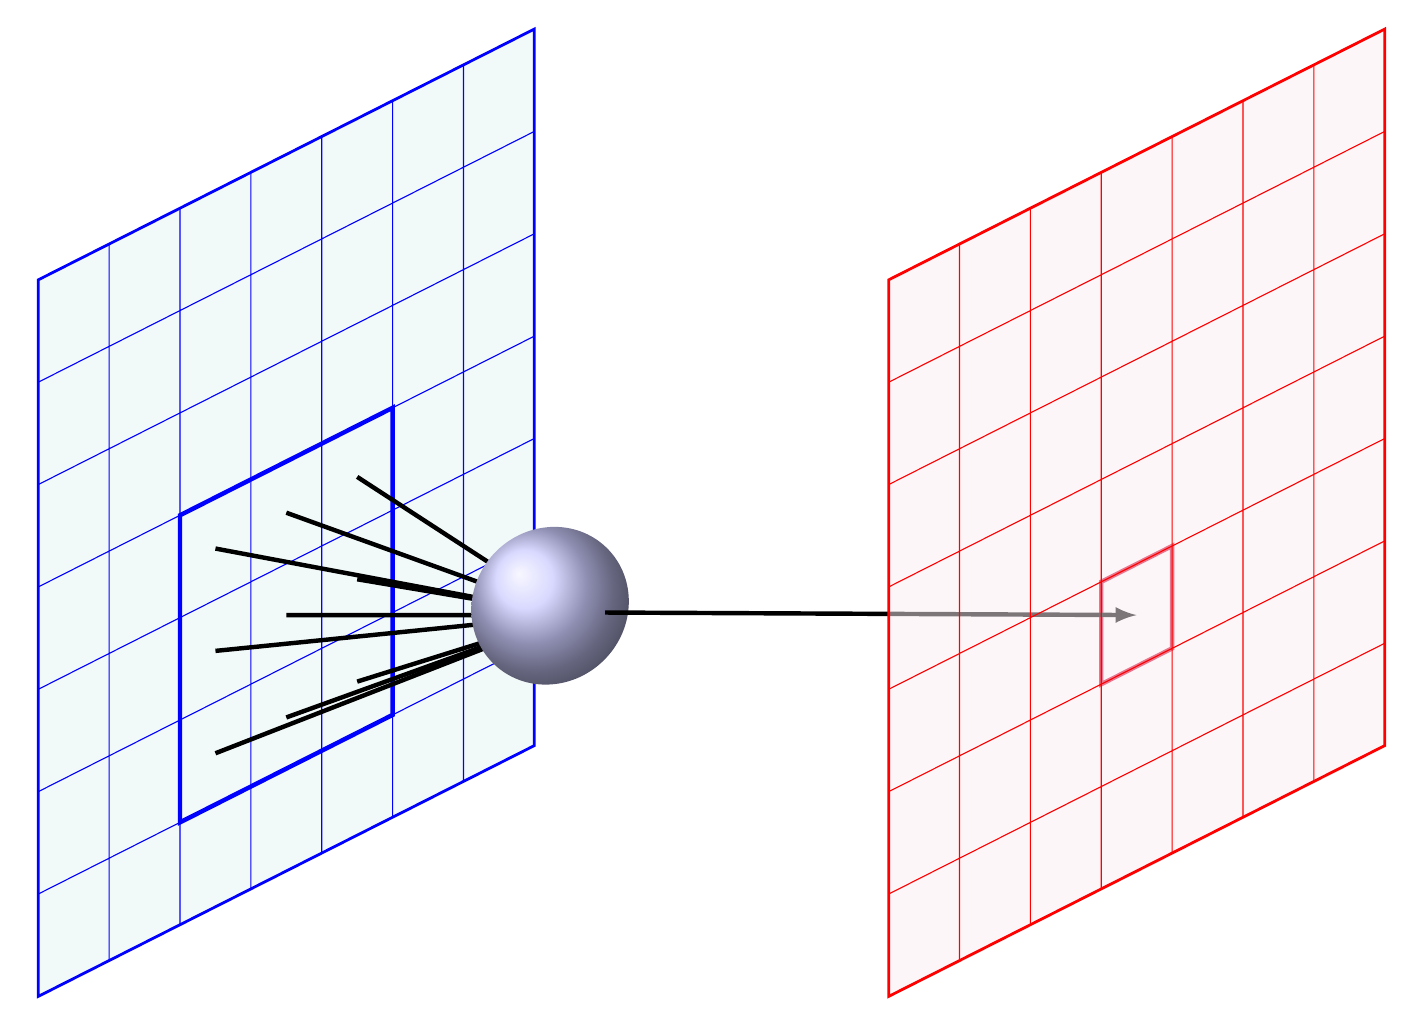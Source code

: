 % Picture by Kroum Tzanev
\tikzset{
  pics/grid matrix/.style ={
    code = {
      \foreach[count=\i from 0] \l in {#1}
          \xdef\n{\i}; % \n va contenir le nombre de lignes
      \fill (0,0) rectangle (\n,\n); % rempli le fond
      \draw[draw grid/.try] (0,0) grid (\n,\n); % dessine la grille
      \draw[line width=1pt] (0,0) rectangle (\n,\n); % dessine la bord extérieur
      \foreach[count=\j] \l in {#1}
        \foreach[count=\i] \e in \l{
          % on place les nombres à l'intérieur de la grille
          \path ({\i-.5},{\n+.5-\j}) node[transform shape,M\i\j/.try] (-M\i\j){\e};
        }
    }
  },
  grid color/.style={
  	draw grid/.style=#1
  }
}

  \begin{tikzpicture}
    \def\xK{2}
    \def\yK{1}
    \def\zK{4}
\begin{scope}[yscale=1.3,xscale=.9,yslant=.35,nodes={font=\bfseries\sffamily\huge},z={([yslant=-.35]1,0)}]

    \def\zS{12}\pgfmathsetmacro\zKS{\zS-\zK}
    \path (0,0,0)
      pic[
        fill=blue!50!green!5,
        grid color=blue,
        draw=blue,
        transform shape
      ] (I)
      {
        grid matrix=
        {
          {, , , , , , },
          {, , , , , , },
          {, , , , , , },
          {, , , , , , },
          {, , , , , , },
          {, , , , , , },
          {, , , , , , },
        }
      }
    ;
    \draw[blue, ultra thick] (\xK,\yK,0) rectangle ++(3,3,0);
    % la connexion I -> K
%     \fill[opacity=.1,red] (\xK,\yK,0) -- ++(0,0,\zK) -- ++(3,0,0) -- ++(0,0,-\zK);
%     \fill[opacity=.1,red] (\xK,\yK,0) -- ++(0,0,\zK) -- ++(0,3,0) -- ++(0,0,-\zK);
%     \fill[opacity=.03,red] (\xK,\yK,0) ++(0,3,0) -- ++(0,0,\zK) -- ++(3,0,0) -- ++(0,0,-\zK);
% %     \draw (\xK,\yK,0) -- ++(0,0,\zK);
%     \draw (\xK+3,\yK,0) -- ++(0,0,\zK);
%     \draw (\xK,\yK+3,0) -- ++(0,0,\zK);
%     \draw (\xK+3,\yK+3,0) -- ++(0,0,\zK);

%     \path (\xK,\yK,\zK)
%       pic[
%         grid color=blue,
%         draw=blue,
%         fill=blue!5,
%         transform shape
%       ] (K)
%       {
%         grid matrix=
%         {
%           {1, 1, 0},
%           {0, 1, 0},
%           {2, 0, 1},
%         }
%       }
%     ;


  % inputs of the neuron
   \foreach\i in{1,2,3}{
      \foreach \j in {1,2,3}{
            \draw[ultra thick]  (\xK+1.5,\yK+1.5,\zK) -- (\xK-0.5+\i,\yK+\j-0.5,0);
  }}
  
    \draw[red!84!blue, ultra thick] (\xK+1,\yK+1,\zS) rectangle ++(1,1,0);

\shade[yscale=1/1.3,xscale=1/0.9,yslant=-0.45,ball color=blue!20!white,opacity=1] (\xK+0.5,\yK+5,\zK) circle (1);
  
  % outpus of the neuron
\draw[ultra thick,->,>=latex]  (\xK+2,\yK+1.35,\zK)--(\xK+1.5,\yK+1.5,\zS);

%     \fill[opacity=.1,blue] (\xK,\yK,\zK) -- ++(1,1,\zKS) -- ++(1,0,0) -- ++(1,-1,-\zKS);
%     \fill[opacity=.1,blue] (\xK,\yK,\zK) -- ++(1,1,\zKS) -- ++(0,1,0) -- ++(-1,1,-\zKS);
%     \fill[opacity=.03,blue] (\xK,\yK+3,\zK) -- ++(1,-1,\zKS) -- ++(1,0,0) -- ++(1,1,-\zKS) ;
%     \draw (\xK,\yK,\zK) -- ++(1,1,\zKS);
%     \draw (\xK,\yK+3,\zK) -- ++(1,-1,\zKS);
%     \draw (\xK+3,\yK,\zK) -- ++(-1,1,\zKS);
%     \draw (\xK+3,\yK+3,\zK) -- ++(-1,-1,\zKS);
    \path (0,0,\zS)
      pic[
        grid color=red,
        draw=red,
        fill=red!70!blue!7,
        fill opacity=.5,
        text opacity=1,
        transform shape
      ] (K)
      {
        grid matrix=
        {
          {, , , , , , },
          {, , , , , , },
          {, , , , , , },
          {, , , , , , },
          {, , , , , , },
          {, , , , , , },
          {, , , , , , },
        }
      }
    ;






\end{scope} 




\end{tikzpicture}